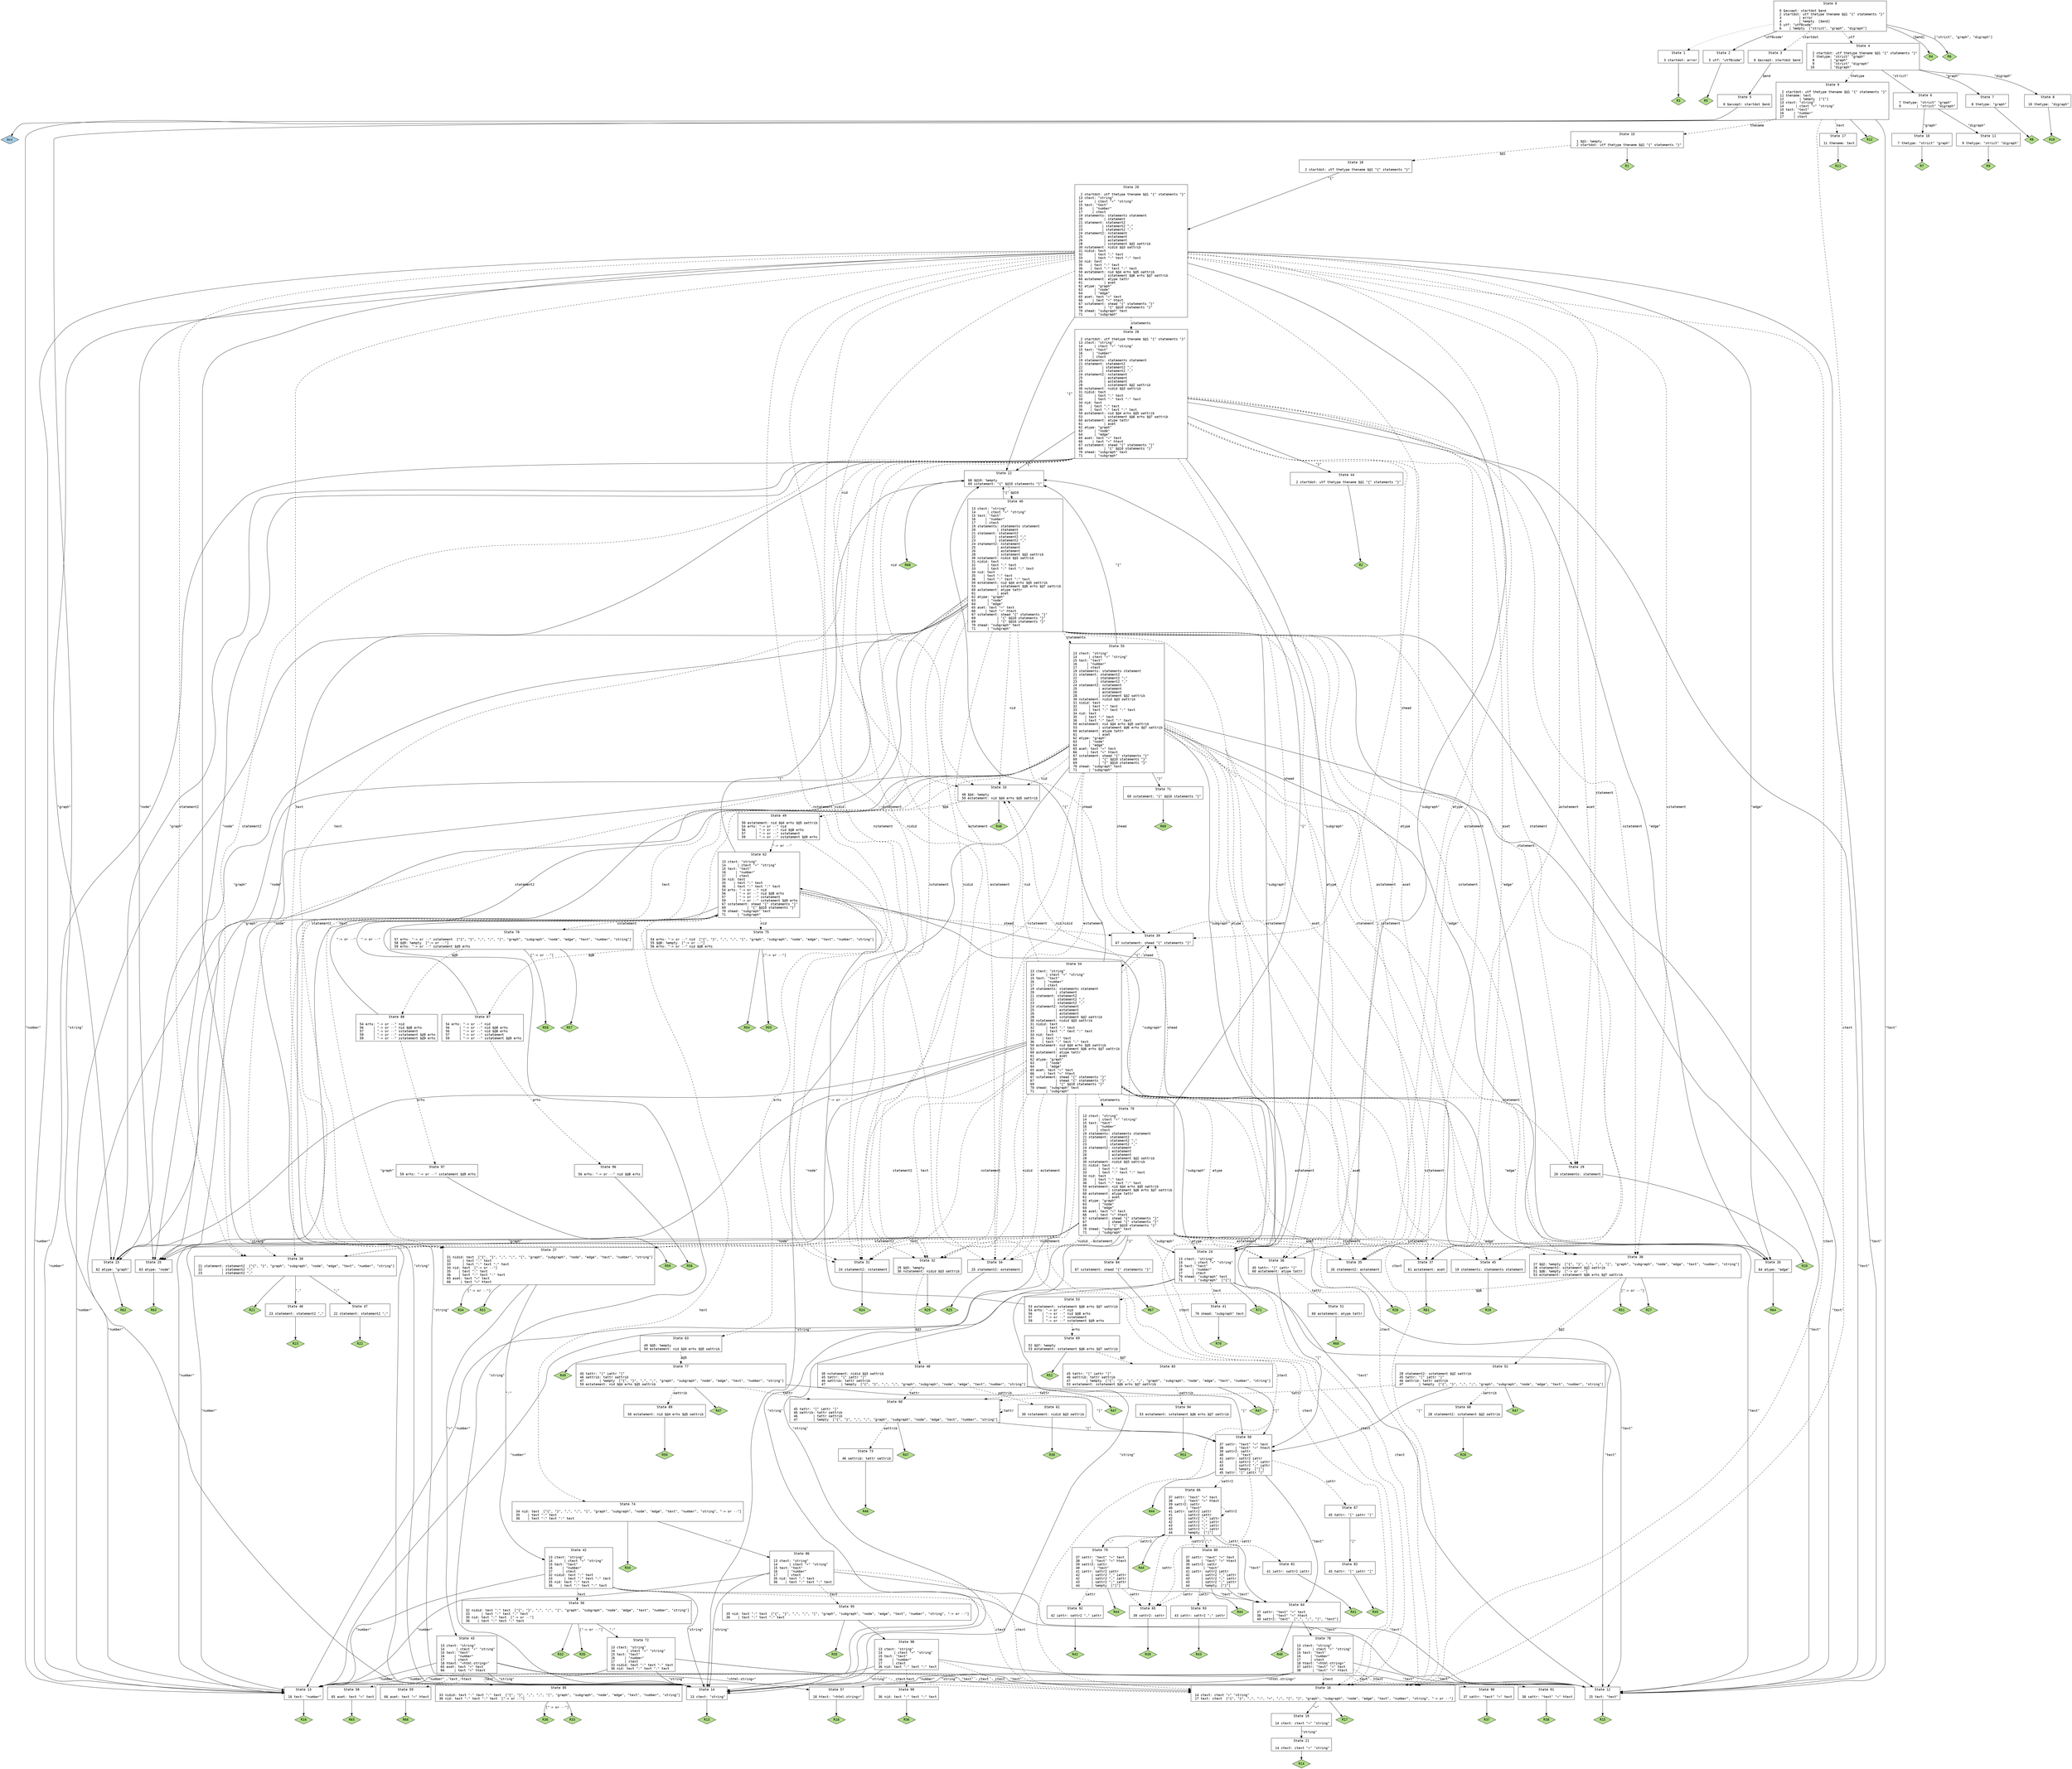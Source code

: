 // Generated by GNU Bison 3.7.4.
// Report bugs to <bug-bison@gnu.org>.
// Home page: <https://www.gnu.org/software/bison/>.

digraph "dot.y"
{
  node [fontname = courier, shape = box, colorscheme = paired6]
  edge [fontname = courier]

  0 [label="State 0\n\l  0 $accept: startdot $end\l  2 startdot: utf thetype thename $@1 \"{\" statements \"}\"\l  3         | error\l  4         | %empty  [$end]\l  5 utf: \"utf8code\"\l  6    | %empty  [\"strict\", \"graph\", \"digraph\"]\l"]
  0 -> 1 [style=dotted]
  0 -> 2 [style=solid label="\"utf8code\""]
  0 -> 3 [style=dashed label="startdot"]
  0 -> 4 [style=dashed label="utf"]
  0 -> "0R4" [label="[$end]", style=solid]
 "0R4" [label="R4", fillcolor=3, shape=diamond, style=filled]
  0 -> "0R6" [label="[\"strict\", \"graph\", \"digraph\"]", style=solid]
 "0R6" [label="R6", fillcolor=3, shape=diamond, style=filled]
  1 [label="State 1\n\l  3 startdot: error\l"]
  1 -> "1R3" [style=solid]
 "1R3" [label="R3", fillcolor=3, shape=diamond, style=filled]
  2 [label="State 2\n\l  5 utf: \"utf8code\"\l"]
  2 -> "2R5" [style=solid]
 "2R5" [label="R5", fillcolor=3, shape=diamond, style=filled]
  3 [label="State 3\n\l  0 $accept: startdot $end\l"]
  3 -> 5 [style=solid label="$end"]
  4 [label="State 4\n\l  2 startdot: utf thetype thename $@1 \"{\" statements \"}\"\l  7 thetype: \"strict\" \"graph\"\l  8        | \"graph\"\l  9        | \"strict\" \"digraph\"\l 10        | \"digraph\"\l"]
  4 -> 6 [style=solid label="\"strict\""]
  4 -> 7 [style=solid label="\"graph\""]
  4 -> 8 [style=solid label="\"digraph\""]
  4 -> 9 [style=dashed label="thetype"]
  5 [label="State 5\n\l  0 $accept: startdot $end\l"]
  5 -> "5R0" [style=solid]
 "5R0" [label="Acc", fillcolor=1, shape=diamond, style=filled]
  6 [label="State 6\n\l  7 thetype: \"strict\" \"graph\"\l  9        | \"strict\" \"digraph\"\l"]
  6 -> 10 [style=solid label="\"graph\""]
  6 -> 11 [style=solid label="\"digraph\""]
  7 [label="State 7\n\l  8 thetype: \"graph\"\l"]
  7 -> "7R8" [style=solid]
 "7R8" [label="R8", fillcolor=3, shape=diamond, style=filled]
  8 [label="State 8\n\l 10 thetype: \"digraph\"\l"]
  8 -> "8R10" [style=solid]
 "8R10" [label="R10", fillcolor=3, shape=diamond, style=filled]
  9 [label="State 9\n\l  2 startdot: utf thetype thename $@1 \"{\" statements \"}\"\l 11 thename: text\l 12        | %empty  [\"{\"]\l 13 ctext: \"string\"\l 14      | ctext \"+\" \"string\"\l 15 text: \"text\"\l 16     | \"number\"\l 17     | ctext\l"]
  9 -> 12 [style=solid label="\"text\""]
  9 -> 13 [style=solid label="\"number\""]
  9 -> 14 [style=solid label="\"string\""]
  9 -> 15 [style=dashed label="thename"]
  9 -> 16 [style=dashed label="ctext"]
  9 -> 17 [style=dashed label="text"]
  9 -> "9R12" [style=solid]
 "9R12" [label="R12", fillcolor=3, shape=diamond, style=filled]
  10 [label="State 10\n\l  7 thetype: \"strict\" \"graph\"\l"]
  10 -> "10R7" [style=solid]
 "10R7" [label="R7", fillcolor=3, shape=diamond, style=filled]
  11 [label="State 11\n\l  9 thetype: \"strict\" \"digraph\"\l"]
  11 -> "11R9" [style=solid]
 "11R9" [label="R9", fillcolor=3, shape=diamond, style=filled]
  12 [label="State 12\n\l 15 text: \"text\"\l"]
  12 -> "12R15" [style=solid]
 "12R15" [label="R15", fillcolor=3, shape=diamond, style=filled]
  13 [label="State 13\n\l 16 text: \"number\"\l"]
  13 -> "13R16" [style=solid]
 "13R16" [label="R16", fillcolor=3, shape=diamond, style=filled]
  14 [label="State 14\n\l 13 ctext: \"string\"\l"]
  14 -> "14R13" [style=solid]
 "14R13" [label="R13", fillcolor=3, shape=diamond, style=filled]
  15 [label="State 15\n\l  1 $@1: %empty\l  2 startdot: utf thetype thename $@1 \"{\" statements \"}\"\l"]
  15 -> 18 [style=dashed label="$@1"]
  15 -> "15R1" [style=solid]
 "15R1" [label="R1", fillcolor=3, shape=diamond, style=filled]
  16 [label="State 16\n\l 14 ctext: ctext \"+\" \"string\"\l 17 text: ctext  [\"{\", \"}\", \",\", \":\", \"=\", \";\", \"[\", \"]\", \"graph\", \"subgraph\", \"node\", \"edge\", \"text\", \"number\", \"string\", \"-> or --\"]\l"]
  16 -> 19 [style=solid label="\"+\""]
  16 -> "16R17" [style=solid]
 "16R17" [label="R17", fillcolor=3, shape=diamond, style=filled]
  17 [label="State 17\n\l 11 thename: text\l"]
  17 -> "17R11" [style=solid]
 "17R11" [label="R11", fillcolor=3, shape=diamond, style=filled]
  18 [label="State 18\n\l  2 startdot: utf thetype thename $@1 \"{\" statements \"}\"\l"]
  18 -> 20 [style=solid label="\"{\""]
  19 [label="State 19\n\l 14 ctext: ctext \"+\" \"string\"\l"]
  19 -> 21 [style=solid label="\"string\""]
  20 [label="State 20\n\l  2 startdot: utf thetype thename $@1 \"{\" statements \"}\"\l 13 ctext: \"string\"\l 14      | ctext \"+\" \"string\"\l 15 text: \"text\"\l 16     | \"number\"\l 17     | ctext\l 19 statements: statements statement\l 20           | statement\l 21 statement: statement2\l 22          | statement2 \";\"\l 23          | statement2 \",\"\l 24 statement2: nstatement\l 25           | estatement\l 26           | astatement\l 28           | sstatement $@2 oattrib\l 30 nstatement: nidid $@3 oattrib\l 31 nidid: text\l 32      | text \":\" text\l 33      | text \":\" text \":\" text\l 34 nid: text\l 35    | text \":\" text\l 36    | text \":\" text \":\" text\l 50 estatement: nid $@4 erhs $@5 oattrib\l 53           | sstatement $@6 erhs $@7 oattrib\l 60 astatement: atype tattr\l 61           | aset\l 62 atype: \"graph\"\l 63      | \"node\"\l 64      | \"edge\"\l 65 aset: text \"=\" text\l 66     | text \"=\" htext\l 67 sstatement: shead \"{\" statements \"}\"\l 69           | \"{\" $@10 statements \"}\"\l 70 shead: \"subgraph\" text\l 71      | \"subgraph\"\l"]
  20 -> 22 [style=solid label="\"{\""]
  20 -> 23 [style=solid label="\"graph\""]
  20 -> 24 [style=solid label="\"subgraph\""]
  20 -> 25 [style=solid label="\"node\""]
  20 -> 26 [style=solid label="\"edge\""]
  20 -> 12 [style=solid label="\"text\""]
  20 -> 13 [style=solid label="\"number\""]
  20 -> 14 [style=solid label="\"string\""]
  20 -> 16 [style=dashed label="ctext"]
  20 -> 27 [style=dashed label="text"]
  20 -> 28 [style=dashed label="statements"]
  20 -> 29 [style=dashed label="statement"]
  20 -> 30 [style=dashed label="statement2"]
  20 -> 31 [style=dashed label="nstatement"]
  20 -> 32 [style=dashed label="nidid"]
  20 -> 33 [style=dashed label="nid"]
  20 -> 34 [style=dashed label="estatement"]
  20 -> 35 [style=dashed label="astatement"]
  20 -> 36 [style=dashed label="atype"]
  20 -> 37 [style=dashed label="aset"]
  20 -> 38 [style=dashed label="sstatement"]
  20 -> 39 [style=dashed label="shead"]
  21 [label="State 21\n\l 14 ctext: ctext \"+\" \"string\"\l"]
  21 -> "21R14" [style=solid]
 "21R14" [label="R14", fillcolor=3, shape=diamond, style=filled]
  22 [label="State 22\n\l 68 $@10: %empty\l 69 sstatement: \"{\" $@10 statements \"}\"\l"]
  22 -> 40 [style=dashed label="$@10"]
  22 -> "22R68" [style=solid]
 "22R68" [label="R68", fillcolor=3, shape=diamond, style=filled]
  23 [label="State 23\n\l 62 atype: \"graph\"\l"]
  23 -> "23R62" [style=solid]
 "23R62" [label="R62", fillcolor=3, shape=diamond, style=filled]
  24 [label="State 24\n\l 13 ctext: \"string\"\l 14      | ctext \"+\" \"string\"\l 15 text: \"text\"\l 16     | \"number\"\l 17     | ctext\l 70 shead: \"subgraph\" text\l 71      | \"subgraph\"  [\"{\"]\l"]
  24 -> 12 [style=solid label="\"text\""]
  24 -> 13 [style=solid label="\"number\""]
  24 -> 14 [style=solid label="\"string\""]
  24 -> 16 [style=dashed label="ctext"]
  24 -> 41 [style=dashed label="text"]
  24 -> "24R71" [style=solid]
 "24R71" [label="R71", fillcolor=3, shape=diamond, style=filled]
  25 [label="State 25\n\l 63 atype: \"node\"\l"]
  25 -> "25R63" [style=solid]
 "25R63" [label="R63", fillcolor=3, shape=diamond, style=filled]
  26 [label="State 26\n\l 64 atype: \"edge\"\l"]
  26 -> "26R64" [style=solid]
 "26R64" [label="R64", fillcolor=3, shape=diamond, style=filled]
  27 [label="State 27\n\l 31 nidid: text  [\"{\", \"}\", \",\", \";\", \"[\", \"graph\", \"subgraph\", \"node\", \"edge\", \"text\", \"number\", \"string\"]\l 32      | text \":\" text\l 33      | text \":\" text \":\" text\l 34 nid: text  [\"-> or --\"]\l 35    | text \":\" text\l 36    | text \":\" text \":\" text\l 65 aset: text \"=\" text\l 66     | text \"=\" htext\l"]
  27 -> 42 [style=solid label="\":\""]
  27 -> 43 [style=solid label="\"=\""]
  27 -> "27R34" [label="[\"-> or --\"]", style=solid]
 "27R34" [label="R34", fillcolor=3, shape=diamond, style=filled]
  27 -> "27R31" [style=solid]
 "27R31" [label="R31", fillcolor=3, shape=diamond, style=filled]
  28 [label="State 28\n\l  2 startdot: utf thetype thename $@1 \"{\" statements \"}\"\l 13 ctext: \"string\"\l 14      | ctext \"+\" \"string\"\l 15 text: \"text\"\l 16     | \"number\"\l 17     | ctext\l 19 statements: statements statement\l 21 statement: statement2\l 22          | statement2 \";\"\l 23          | statement2 \",\"\l 24 statement2: nstatement\l 25           | estatement\l 26           | astatement\l 28           | sstatement $@2 oattrib\l 30 nstatement: nidid $@3 oattrib\l 31 nidid: text\l 32      | text \":\" text\l 33      | text \":\" text \":\" text\l 34 nid: text\l 35    | text \":\" text\l 36    | text \":\" text \":\" text\l 50 estatement: nid $@4 erhs $@5 oattrib\l 53           | sstatement $@6 erhs $@7 oattrib\l 60 astatement: atype tattr\l 61           | aset\l 62 atype: \"graph\"\l 63      | \"node\"\l 64      | \"edge\"\l 65 aset: text \"=\" text\l 66     | text \"=\" htext\l 67 sstatement: shead \"{\" statements \"}\"\l 69           | \"{\" $@10 statements \"}\"\l 70 shead: \"subgraph\" text\l 71      | \"subgraph\"\l"]
  28 -> 22 [style=solid label="\"{\""]
  28 -> 44 [style=solid label="\"}\""]
  28 -> 23 [style=solid label="\"graph\""]
  28 -> 24 [style=solid label="\"subgraph\""]
  28 -> 25 [style=solid label="\"node\""]
  28 -> 26 [style=solid label="\"edge\""]
  28 -> 12 [style=solid label="\"text\""]
  28 -> 13 [style=solid label="\"number\""]
  28 -> 14 [style=solid label="\"string\""]
  28 -> 16 [style=dashed label="ctext"]
  28 -> 27 [style=dashed label="text"]
  28 -> 45 [style=dashed label="statement"]
  28 -> 30 [style=dashed label="statement2"]
  28 -> 31 [style=dashed label="nstatement"]
  28 -> 32 [style=dashed label="nidid"]
  28 -> 33 [style=dashed label="nid"]
  28 -> 34 [style=dashed label="estatement"]
  28 -> 35 [style=dashed label="astatement"]
  28 -> 36 [style=dashed label="atype"]
  28 -> 37 [style=dashed label="aset"]
  28 -> 38 [style=dashed label="sstatement"]
  28 -> 39 [style=dashed label="shead"]
  29 [label="State 29\n\l 20 statements: statement\l"]
  29 -> "29R20" [style=solid]
 "29R20" [label="R20", fillcolor=3, shape=diamond, style=filled]
  30 [label="State 30\n\l 21 statement: statement2  [\"{\", \"}\", \"graph\", \"subgraph\", \"node\", \"edge\", \"text\", \"number\", \"string\"]\l 22          | statement2 \";\"\l 23          | statement2 \",\"\l"]
  30 -> 46 [style=solid label="\",\""]
  30 -> 47 [style=solid label="\";\""]
  30 -> "30R21" [style=solid]
 "30R21" [label="R21", fillcolor=3, shape=diamond, style=filled]
  31 [label="State 31\n\l 24 statement2: nstatement\l"]
  31 -> "31R24" [style=solid]
 "31R24" [label="R24", fillcolor=3, shape=diamond, style=filled]
  32 [label="State 32\n\l 29 $@3: %empty\l 30 nstatement: nidid $@3 oattrib\l"]
  32 -> 48 [style=dashed label="$@3"]
  32 -> "32R29" [style=solid]
 "32R29" [label="R29", fillcolor=3, shape=diamond, style=filled]
  33 [label="State 33\n\l 48 $@4: %empty\l 50 estatement: nid $@4 erhs $@5 oattrib\l"]
  33 -> 49 [style=dashed label="$@4"]
  33 -> "33R48" [style=solid]
 "33R48" [label="R48", fillcolor=3, shape=diamond, style=filled]
  34 [label="State 34\n\l 25 statement2: estatement\l"]
  34 -> "34R25" [style=solid]
 "34R25" [label="R25", fillcolor=3, shape=diamond, style=filled]
  35 [label="State 35\n\l 26 statement2: astatement\l"]
  35 -> "35R26" [style=solid]
 "35R26" [label="R26", fillcolor=3, shape=diamond, style=filled]
  36 [label="State 36\n\l 45 tattr: \"[\" iattr \"]\"\l 60 astatement: atype tattr\l"]
  36 -> 50 [style=solid label="\"[\""]
  36 -> 51 [style=dashed label="tattr"]
  37 [label="State 37\n\l 61 astatement: aset\l"]
  37 -> "37R61" [style=solid]
 "37R61" [label="R61", fillcolor=3, shape=diamond, style=filled]
  38 [label="State 38\n\l 27 $@2: %empty  [\"{\", \"}\", \",\", \";\", \"[\", \"graph\", \"subgraph\", \"node\", \"edge\", \"text\", \"number\", \"string\"]\l 28 statement2: sstatement $@2 oattrib\l 51 $@6: %empty  [\"-> or --\"]\l 53 estatement: sstatement $@6 erhs $@7 oattrib\l"]
  38 -> 52 [style=dashed label="$@2"]
  38 -> 53 [style=dashed label="$@6"]
  38 -> "38R51" [label="[\"-> or --\"]", style=solid]
 "38R51" [label="R51", fillcolor=3, shape=diamond, style=filled]
  38 -> "38R27" [style=solid]
 "38R27" [label="R27", fillcolor=3, shape=diamond, style=filled]
  39 [label="State 39\n\l 67 sstatement: shead \"{\" statements \"}\"\l"]
  39 -> 54 [style=solid label="\"{\""]
  40 [label="State 40\n\l 13 ctext: \"string\"\l 14      | ctext \"+\" \"string\"\l 15 text: \"text\"\l 16     | \"number\"\l 17     | ctext\l 19 statements: statements statement\l 20           | statement\l 21 statement: statement2\l 22          | statement2 \";\"\l 23          | statement2 \",\"\l 24 statement2: nstatement\l 25           | estatement\l 26           | astatement\l 28           | sstatement $@2 oattrib\l 30 nstatement: nidid $@3 oattrib\l 31 nidid: text\l 32      | text \":\" text\l 33      | text \":\" text \":\" text\l 34 nid: text\l 35    | text \":\" text\l 36    | text \":\" text \":\" text\l 50 estatement: nid $@4 erhs $@5 oattrib\l 53           | sstatement $@6 erhs $@7 oattrib\l 60 astatement: atype tattr\l 61           | aset\l 62 atype: \"graph\"\l 63      | \"node\"\l 64      | \"edge\"\l 65 aset: text \"=\" text\l 66     | text \"=\" htext\l 67 sstatement: shead \"{\" statements \"}\"\l 69           | \"{\" $@10 statements \"}\"\l 69           | \"{\" $@10 statements \"}\"\l 70 shead: \"subgraph\" text\l 71      | \"subgraph\"\l"]
  40 -> 22 [style=solid label="\"{\""]
  40 -> 23 [style=solid label="\"graph\""]
  40 -> 24 [style=solid label="\"subgraph\""]
  40 -> 25 [style=solid label="\"node\""]
  40 -> 26 [style=solid label="\"edge\""]
  40 -> 12 [style=solid label="\"text\""]
  40 -> 13 [style=solid label="\"number\""]
  40 -> 14 [style=solid label="\"string\""]
  40 -> 16 [style=dashed label="ctext"]
  40 -> 27 [style=dashed label="text"]
  40 -> 55 [style=dashed label="statements"]
  40 -> 29 [style=dashed label="statement"]
  40 -> 30 [style=dashed label="statement2"]
  40 -> 31 [style=dashed label="nstatement"]
  40 -> 32 [style=dashed label="nidid"]
  40 -> 33 [style=dashed label="nid"]
  40 -> 34 [style=dashed label="estatement"]
  40 -> 35 [style=dashed label="astatement"]
  40 -> 36 [style=dashed label="atype"]
  40 -> 37 [style=dashed label="aset"]
  40 -> 38 [style=dashed label="sstatement"]
  40 -> 39 [style=dashed label="shead"]
  41 [label="State 41\n\l 70 shead: \"subgraph\" text\l"]
  41 -> "41R70" [style=solid]
 "41R70" [label="R70", fillcolor=3, shape=diamond, style=filled]
  42 [label="State 42\n\l 13 ctext: \"string\"\l 14      | ctext \"+\" \"string\"\l 15 text: \"text\"\l 16     | \"number\"\l 17     | ctext\l 32 nidid: text \":\" text\l 33      | text \":\" text \":\" text\l 35 nid: text \":\" text\l 36    | text \":\" text \":\" text\l"]
  42 -> 12 [style=solid label="\"text\""]
  42 -> 13 [style=solid label="\"number\""]
  42 -> 14 [style=solid label="\"string\""]
  42 -> 16 [style=dashed label="ctext"]
  42 -> 56 [style=dashed label="text"]
  43 [label="State 43\n\l 13 ctext: \"string\"\l 14      | ctext \"+\" \"string\"\l 15 text: \"text\"\l 16     | \"number\"\l 17     | ctext\l 18 htext: \"<html-string>\"\l 65 aset: text \"=\" text\l 66     | text \"=\" htext\l"]
  43 -> 12 [style=solid label="\"text\""]
  43 -> 13 [style=solid label="\"number\""]
  43 -> 14 [style=solid label="\"string\""]
  43 -> 57 [style=solid label="\"<html-string>\""]
  43 -> 16 [style=dashed label="ctext"]
  43 -> 58 [style=dashed label="text"]
  43 -> 59 [style=dashed label="htext"]
  44 [label="State 44\n\l  2 startdot: utf thetype thename $@1 \"{\" statements \"}\"\l"]
  44 -> "44R2" [style=solid]
 "44R2" [label="R2", fillcolor=3, shape=diamond, style=filled]
  45 [label="State 45\n\l 19 statements: statements statement\l"]
  45 -> "45R19" [style=solid]
 "45R19" [label="R19", fillcolor=3, shape=diamond, style=filled]
  46 [label="State 46\n\l 23 statement: statement2 \",\"\l"]
  46 -> "46R23" [style=solid]
 "46R23" [label="R23", fillcolor=3, shape=diamond, style=filled]
  47 [label="State 47\n\l 22 statement: statement2 \";\"\l"]
  47 -> "47R22" [style=solid]
 "47R22" [label="R22", fillcolor=3, shape=diamond, style=filled]
  48 [label="State 48\n\l 30 nstatement: nidid $@3 oattrib\l 45 tattr: \"[\" iattr \"]\"\l 46 oattrib: tattr oattrib\l 47        | %empty  [\"{\", \"}\", \",\", \";\", \"graph\", \"subgraph\", \"node\", \"edge\", \"text\", \"number\", \"string\"]\l"]
  48 -> 50 [style=solid label="\"[\""]
  48 -> 60 [style=dashed label="tattr"]
  48 -> 61 [style=dashed label="oattrib"]
  48 -> "48R47" [style=solid]
 "48R47" [label="R47", fillcolor=3, shape=diamond, style=filled]
  49 [label="State 49\n\l 50 estatement: nid $@4 erhs $@5 oattrib\l 54 erhs: \"-> or --\" nid\l 56     | \"-> or --\" nid $@8 erhs\l 57     | \"-> or --\" sstatement\l 59     | \"-> or --\" sstatement $@9 erhs\l"]
  49 -> 62 [style=solid label="\"-> or --\""]
  49 -> 63 [style=dashed label="erhs"]
  50 [label="State 50\n\l 37 sattr: \"text\" \"=\" text\l 38      | \"text\" \"=\" htext\l 39 sattr2: sattr\l 40       | \"text\"\l 41 iattr: sattr2 iattr\l 42      | sattr2 \",\" iattr\l 43      | sattr2 \";\" iattr\l 44      | %empty  [\"]\"]\l 45 tattr: \"[\" iattr \"]\"\l"]
  50 -> 64 [style=solid label="\"text\""]
  50 -> 65 [style=dashed label="sattr"]
  50 -> 66 [style=dashed label="sattr2"]
  50 -> 67 [style=dashed label="iattr"]
  50 -> "50R44" [style=solid]
 "50R44" [label="R44", fillcolor=3, shape=diamond, style=filled]
  51 [label="State 51\n\l 60 astatement: atype tattr\l"]
  51 -> "51R60" [style=solid]
 "51R60" [label="R60", fillcolor=3, shape=diamond, style=filled]
  52 [label="State 52\n\l 28 statement2: sstatement $@2 oattrib\l 45 tattr: \"[\" iattr \"]\"\l 46 oattrib: tattr oattrib\l 47        | %empty  [\"{\", \"}\", \",\", \";\", \"graph\", \"subgraph\", \"node\", \"edge\", \"text\", \"number\", \"string\"]\l"]
  52 -> 50 [style=solid label="\"[\""]
  52 -> 60 [style=dashed label="tattr"]
  52 -> 68 [style=dashed label="oattrib"]
  52 -> "52R47" [style=solid]
 "52R47" [label="R47", fillcolor=3, shape=diamond, style=filled]
  53 [label="State 53\n\l 53 estatement: sstatement $@6 erhs $@7 oattrib\l 54 erhs: \"-> or --\" nid\l 56     | \"-> or --\" nid $@8 erhs\l 57     | \"-> or --\" sstatement\l 59     | \"-> or --\" sstatement $@9 erhs\l"]
  53 -> 62 [style=solid label="\"-> or --\""]
  53 -> 69 [style=dashed label="erhs"]
  54 [label="State 54\n\l 13 ctext: \"string\"\l 14      | ctext \"+\" \"string\"\l 15 text: \"text\"\l 16     | \"number\"\l 17     | ctext\l 19 statements: statements statement\l 20           | statement\l 21 statement: statement2\l 22          | statement2 \";\"\l 23          | statement2 \",\"\l 24 statement2: nstatement\l 25           | estatement\l 26           | astatement\l 28           | sstatement $@2 oattrib\l 30 nstatement: nidid $@3 oattrib\l 31 nidid: text\l 32      | text \":\" text\l 33      | text \":\" text \":\" text\l 34 nid: text\l 35    | text \":\" text\l 36    | text \":\" text \":\" text\l 50 estatement: nid $@4 erhs $@5 oattrib\l 53           | sstatement $@6 erhs $@7 oattrib\l 60 astatement: atype tattr\l 61           | aset\l 62 atype: \"graph\"\l 63      | \"node\"\l 64      | \"edge\"\l 65 aset: text \"=\" text\l 66     | text \"=\" htext\l 67 sstatement: shead \"{\" statements \"}\"\l 67           | shead \"{\" statements \"}\"\l 69           | \"{\" $@10 statements \"}\"\l 70 shead: \"subgraph\" text\l 71      | \"subgraph\"\l"]
  54 -> 22 [style=solid label="\"{\""]
  54 -> 23 [style=solid label="\"graph\""]
  54 -> 24 [style=solid label="\"subgraph\""]
  54 -> 25 [style=solid label="\"node\""]
  54 -> 26 [style=solid label="\"edge\""]
  54 -> 12 [style=solid label="\"text\""]
  54 -> 13 [style=solid label="\"number\""]
  54 -> 14 [style=solid label="\"string\""]
  54 -> 16 [style=dashed label="ctext"]
  54 -> 27 [style=dashed label="text"]
  54 -> 70 [style=dashed label="statements"]
  54 -> 29 [style=dashed label="statement"]
  54 -> 30 [style=dashed label="statement2"]
  54 -> 31 [style=dashed label="nstatement"]
  54 -> 32 [style=dashed label="nidid"]
  54 -> 33 [style=dashed label="nid"]
  54 -> 34 [style=dashed label="estatement"]
  54 -> 35 [style=dashed label="astatement"]
  54 -> 36 [style=dashed label="atype"]
  54 -> 37 [style=dashed label="aset"]
  54 -> 38 [style=dashed label="sstatement"]
  54 -> 39 [style=dashed label="shead"]
  55 [label="State 55\n\l 13 ctext: \"string\"\l 14      | ctext \"+\" \"string\"\l 15 text: \"text\"\l 16     | \"number\"\l 17     | ctext\l 19 statements: statements statement\l 21 statement: statement2\l 22          | statement2 \";\"\l 23          | statement2 \",\"\l 24 statement2: nstatement\l 25           | estatement\l 26           | astatement\l 28           | sstatement $@2 oattrib\l 30 nstatement: nidid $@3 oattrib\l 31 nidid: text\l 32      | text \":\" text\l 33      | text \":\" text \":\" text\l 34 nid: text\l 35    | text \":\" text\l 36    | text \":\" text \":\" text\l 50 estatement: nid $@4 erhs $@5 oattrib\l 53           | sstatement $@6 erhs $@7 oattrib\l 60 astatement: atype tattr\l 61           | aset\l 62 atype: \"graph\"\l 63      | \"node\"\l 64      | \"edge\"\l 65 aset: text \"=\" text\l 66     | text \"=\" htext\l 67 sstatement: shead \"{\" statements \"}\"\l 69           | \"{\" $@10 statements \"}\"\l 69           | \"{\" $@10 statements \"}\"\l 70 shead: \"subgraph\" text\l 71      | \"subgraph\"\l"]
  55 -> 22 [style=solid label="\"{\""]
  55 -> 71 [style=solid label="\"}\""]
  55 -> 23 [style=solid label="\"graph\""]
  55 -> 24 [style=solid label="\"subgraph\""]
  55 -> 25 [style=solid label="\"node\""]
  55 -> 26 [style=solid label="\"edge\""]
  55 -> 12 [style=solid label="\"text\""]
  55 -> 13 [style=solid label="\"number\""]
  55 -> 14 [style=solid label="\"string\""]
  55 -> 16 [style=dashed label="ctext"]
  55 -> 27 [style=dashed label="text"]
  55 -> 45 [style=dashed label="statement"]
  55 -> 30 [style=dashed label="statement2"]
  55 -> 31 [style=dashed label="nstatement"]
  55 -> 32 [style=dashed label="nidid"]
  55 -> 33 [style=dashed label="nid"]
  55 -> 34 [style=dashed label="estatement"]
  55 -> 35 [style=dashed label="astatement"]
  55 -> 36 [style=dashed label="atype"]
  55 -> 37 [style=dashed label="aset"]
  55 -> 38 [style=dashed label="sstatement"]
  55 -> 39 [style=dashed label="shead"]
  56 [label="State 56\n\l 32 nidid: text \":\" text  [\"{\", \"}\", \",\", \";\", \"[\", \"graph\", \"subgraph\", \"node\", \"edge\", \"text\", \"number\", \"string\"]\l 33      | text \":\" text \":\" text\l 35 nid: text \":\" text  [\"-> or --\"]\l 36    | text \":\" text \":\" text\l"]
  56 -> 72 [style=solid label="\":\""]
  56 -> "56R35" [label="[\"-> or --\"]", style=solid]
 "56R35" [label="R35", fillcolor=3, shape=diamond, style=filled]
  56 -> "56R32" [style=solid]
 "56R32" [label="R32", fillcolor=3, shape=diamond, style=filled]
  57 [label="State 57\n\l 18 htext: \"<html-string>\"\l"]
  57 -> "57R18" [style=solid]
 "57R18" [label="R18", fillcolor=3, shape=diamond, style=filled]
  58 [label="State 58\n\l 65 aset: text \"=\" text\l"]
  58 -> "58R65" [style=solid]
 "58R65" [label="R65", fillcolor=3, shape=diamond, style=filled]
  59 [label="State 59\n\l 66 aset: text \"=\" htext\l"]
  59 -> "59R66" [style=solid]
 "59R66" [label="R66", fillcolor=3, shape=diamond, style=filled]
  60 [label="State 60\n\l 45 tattr: \"[\" iattr \"]\"\l 46 oattrib: tattr oattrib\l 46        | tattr oattrib\l 47        | %empty  [\"{\", \"}\", \",\", \";\", \"graph\", \"subgraph\", \"node\", \"edge\", \"text\", \"number\", \"string\"]\l"]
  60 -> 50 [style=solid label="\"[\""]
  60 -> 60 [style=dashed label="tattr"]
  60 -> 73 [style=dashed label="oattrib"]
  60 -> "60R47" [style=solid]
 "60R47" [label="R47", fillcolor=3, shape=diamond, style=filled]
  61 [label="State 61\n\l 30 nstatement: nidid $@3 oattrib\l"]
  61 -> "61R30" [style=solid]
 "61R30" [label="R30", fillcolor=3, shape=diamond, style=filled]
  62 [label="State 62\n\l 13 ctext: \"string\"\l 14      | ctext \"+\" \"string\"\l 15 text: \"text\"\l 16     | \"number\"\l 17     | ctext\l 34 nid: text\l 35    | text \":\" text\l 36    | text \":\" text \":\" text\l 54 erhs: \"-> or --\" nid\l 56     | \"-> or --\" nid $@8 erhs\l 57     | \"-> or --\" sstatement\l 59     | \"-> or --\" sstatement $@9 erhs\l 67 sstatement: shead \"{\" statements \"}\"\l 69           | \"{\" $@10 statements \"}\"\l 70 shead: \"subgraph\" text\l 71      | \"subgraph\"\l"]
  62 -> 22 [style=solid label="\"{\""]
  62 -> 24 [style=solid label="\"subgraph\""]
  62 -> 12 [style=solid label="\"text\""]
  62 -> 13 [style=solid label="\"number\""]
  62 -> 14 [style=solid label="\"string\""]
  62 -> 16 [style=dashed label="ctext"]
  62 -> 74 [style=dashed label="text"]
  62 -> 75 [style=dashed label="nid"]
  62 -> 76 [style=dashed label="sstatement"]
  62 -> 39 [style=dashed label="shead"]
  63 [label="State 63\n\l 49 $@5: %empty\l 50 estatement: nid $@4 erhs $@5 oattrib\l"]
  63 -> 77 [style=dashed label="$@5"]
  63 -> "63R49" [style=solid]
 "63R49" [label="R49", fillcolor=3, shape=diamond, style=filled]
  64 [label="State 64\n\l 37 sattr: \"text\" \"=\" text\l 38      | \"text\" \"=\" htext\l 40 sattr2: \"text\"  [\",\", \";\", \"]\", \"text\"]\l"]
  64 -> 78 [style=solid label="\"=\""]
  64 -> "64R40" [style=solid]
 "64R40" [label="R40", fillcolor=3, shape=diamond, style=filled]
  65 [label="State 65\n\l 39 sattr2: sattr\l"]
  65 -> "65R39" [style=solid]
 "65R39" [label="R39", fillcolor=3, shape=diamond, style=filled]
  66 [label="State 66\n\l 37 sattr: \"text\" \"=\" text\l 38      | \"text\" \"=\" htext\l 39 sattr2: sattr\l 40       | \"text\"\l 41 iattr: sattr2 iattr\l 41      | sattr2 iattr\l 42      | sattr2 \",\" iattr\l 42      | sattr2 \",\" iattr\l 43      | sattr2 \";\" iattr\l 43      | sattr2 \";\" iattr\l 44      | %empty  [\"]\"]\l"]
  66 -> 79 [style=solid label="\",\""]
  66 -> 80 [style=solid label="\";\""]
  66 -> 64 [style=solid label="\"text\""]
  66 -> 65 [style=dashed label="sattr"]
  66 -> 66 [style=dashed label="sattr2"]
  66 -> 81 [style=dashed label="iattr"]
  66 -> "66R44" [style=solid]
 "66R44" [label="R44", fillcolor=3, shape=diamond, style=filled]
  67 [label="State 67\n\l 45 tattr: \"[\" iattr \"]\"\l"]
  67 -> 82 [style=solid label="\"]\""]
  68 [label="State 68\n\l 28 statement2: sstatement $@2 oattrib\l"]
  68 -> "68R28" [style=solid]
 "68R28" [label="R28", fillcolor=3, shape=diamond, style=filled]
  69 [label="State 69\n\l 52 $@7: %empty\l 53 estatement: sstatement $@6 erhs $@7 oattrib\l"]
  69 -> 83 [style=dashed label="$@7"]
  69 -> "69R52" [style=solid]
 "69R52" [label="R52", fillcolor=3, shape=diamond, style=filled]
  70 [label="State 70\n\l 13 ctext: \"string\"\l 14      | ctext \"+\" \"string\"\l 15 text: \"text\"\l 16     | \"number\"\l 17     | ctext\l 19 statements: statements statement\l 21 statement: statement2\l 22          | statement2 \";\"\l 23          | statement2 \",\"\l 24 statement2: nstatement\l 25           | estatement\l 26           | astatement\l 28           | sstatement $@2 oattrib\l 30 nstatement: nidid $@3 oattrib\l 31 nidid: text\l 32      | text \":\" text\l 33      | text \":\" text \":\" text\l 34 nid: text\l 35    | text \":\" text\l 36    | text \":\" text \":\" text\l 50 estatement: nid $@4 erhs $@5 oattrib\l 53           | sstatement $@6 erhs $@7 oattrib\l 60 astatement: atype tattr\l 61           | aset\l 62 atype: \"graph\"\l 63      | \"node\"\l 64      | \"edge\"\l 65 aset: text \"=\" text\l 66     | text \"=\" htext\l 67 sstatement: shead \"{\" statements \"}\"\l 67           | shead \"{\" statements \"}\"\l 69           | \"{\" $@10 statements \"}\"\l 70 shead: \"subgraph\" text\l 71      | \"subgraph\"\l"]
  70 -> 22 [style=solid label="\"{\""]
  70 -> 84 [style=solid label="\"}\""]
  70 -> 23 [style=solid label="\"graph\""]
  70 -> 24 [style=solid label="\"subgraph\""]
  70 -> 25 [style=solid label="\"node\""]
  70 -> 26 [style=solid label="\"edge\""]
  70 -> 12 [style=solid label="\"text\""]
  70 -> 13 [style=solid label="\"number\""]
  70 -> 14 [style=solid label="\"string\""]
  70 -> 16 [style=dashed label="ctext"]
  70 -> 27 [style=dashed label="text"]
  70 -> 45 [style=dashed label="statement"]
  70 -> 30 [style=dashed label="statement2"]
  70 -> 31 [style=dashed label="nstatement"]
  70 -> 32 [style=dashed label="nidid"]
  70 -> 33 [style=dashed label="nid"]
  70 -> 34 [style=dashed label="estatement"]
  70 -> 35 [style=dashed label="astatement"]
  70 -> 36 [style=dashed label="atype"]
  70 -> 37 [style=dashed label="aset"]
  70 -> 38 [style=dashed label="sstatement"]
  70 -> 39 [style=dashed label="shead"]
  71 [label="State 71\n\l 69 sstatement: \"{\" $@10 statements \"}\"\l"]
  71 -> "71R69" [style=solid]
 "71R69" [label="R69", fillcolor=3, shape=diamond, style=filled]
  72 [label="State 72\n\l 13 ctext: \"string\"\l 14      | ctext \"+\" \"string\"\l 15 text: \"text\"\l 16     | \"number\"\l 17     | ctext\l 33 nidid: text \":\" text \":\" text\l 36 nid: text \":\" text \":\" text\l"]
  72 -> 12 [style=solid label="\"text\""]
  72 -> 13 [style=solid label="\"number\""]
  72 -> 14 [style=solid label="\"string\""]
  72 -> 16 [style=dashed label="ctext"]
  72 -> 85 [style=dashed label="text"]
  73 [label="State 73\n\l 46 oattrib: tattr oattrib\l"]
  73 -> "73R46" [style=solid]
 "73R46" [label="R46", fillcolor=3, shape=diamond, style=filled]
  74 [label="State 74\n\l 34 nid: text  [\"{\", \"}\", \",\", \";\", \"[\", \"graph\", \"subgraph\", \"node\", \"edge\", \"text\", \"number\", \"string\", \"-> or --\"]\l 35    | text \":\" text\l 36    | text \":\" text \":\" text\l"]
  74 -> 86 [style=solid label="\":\""]
  74 -> "74R34" [style=solid]
 "74R34" [label="R34", fillcolor=3, shape=diamond, style=filled]
  75 [label="State 75\n\l 54 erhs: \"-> or --\" nid  [\"{\", \"}\", \",\", \";\", \"[\", \"graph\", \"subgraph\", \"node\", \"edge\", \"text\", \"number\", \"string\"]\l 55 $@8: %empty  [\"-> or --\"]\l 56 erhs: \"-> or --\" nid $@8 erhs\l"]
  75 -> 87 [style=dashed label="$@8"]
  75 -> "75R55" [label="[\"-> or --\"]", style=solid]
 "75R55" [label="R55", fillcolor=3, shape=diamond, style=filled]
  75 -> "75R54" [style=solid]
 "75R54" [label="R54", fillcolor=3, shape=diamond, style=filled]
  76 [label="State 76\n\l 57 erhs: \"-> or --\" sstatement  [\"{\", \"}\", \",\", \";\", \"[\", \"graph\", \"subgraph\", \"node\", \"edge\", \"text\", \"number\", \"string\"]\l 58 $@9: %empty  [\"-> or --\"]\l 59 erhs: \"-> or --\" sstatement $@9 erhs\l"]
  76 -> 88 [style=dashed label="$@9"]
  76 -> "76R58" [label="[\"-> or --\"]", style=solid]
 "76R58" [label="R58", fillcolor=3, shape=diamond, style=filled]
  76 -> "76R57" [style=solid]
 "76R57" [label="R57", fillcolor=3, shape=diamond, style=filled]
  77 [label="State 77\n\l 45 tattr: \"[\" iattr \"]\"\l 46 oattrib: tattr oattrib\l 47        | %empty  [\"{\", \"}\", \",\", \";\", \"graph\", \"subgraph\", \"node\", \"edge\", \"text\", \"number\", \"string\"]\l 50 estatement: nid $@4 erhs $@5 oattrib\l"]
  77 -> 50 [style=solid label="\"[\""]
  77 -> 60 [style=dashed label="tattr"]
  77 -> 89 [style=dashed label="oattrib"]
  77 -> "77R47" [style=solid]
 "77R47" [label="R47", fillcolor=3, shape=diamond, style=filled]
  78 [label="State 78\n\l 13 ctext: \"string\"\l 14      | ctext \"+\" \"string\"\l 15 text: \"text\"\l 16     | \"number\"\l 17     | ctext\l 18 htext: \"<html-string>\"\l 37 sattr: \"text\" \"=\" text\l 38      | \"text\" \"=\" htext\l"]
  78 -> 12 [style=solid label="\"text\""]
  78 -> 13 [style=solid label="\"number\""]
  78 -> 14 [style=solid label="\"string\""]
  78 -> 57 [style=solid label="\"<html-string>\""]
  78 -> 16 [style=dashed label="ctext"]
  78 -> 90 [style=dashed label="text"]
  78 -> 91 [style=dashed label="htext"]
  79 [label="State 79\n\l 37 sattr: \"text\" \"=\" text\l 38      | \"text\" \"=\" htext\l 39 sattr2: sattr\l 40       | \"text\"\l 41 iattr: sattr2 iattr\l 42      | sattr2 \",\" iattr\l 42      | sattr2 \",\" iattr\l 43      | sattr2 \";\" iattr\l 44      | %empty  [\"]\"]\l"]
  79 -> 64 [style=solid label="\"text\""]
  79 -> 65 [style=dashed label="sattr"]
  79 -> 66 [style=dashed label="sattr2"]
  79 -> 92 [style=dashed label="iattr"]
  79 -> "79R44" [style=solid]
 "79R44" [label="R44", fillcolor=3, shape=diamond, style=filled]
  80 [label="State 80\n\l 37 sattr: \"text\" \"=\" text\l 38      | \"text\" \"=\" htext\l 39 sattr2: sattr\l 40       | \"text\"\l 41 iattr: sattr2 iattr\l 42      | sattr2 \",\" iattr\l 43      | sattr2 \";\" iattr\l 43      | sattr2 \";\" iattr\l 44      | %empty  [\"]\"]\l"]
  80 -> 64 [style=solid label="\"text\""]
  80 -> 65 [style=dashed label="sattr"]
  80 -> 66 [style=dashed label="sattr2"]
  80 -> 93 [style=dashed label="iattr"]
  80 -> "80R44" [style=solid]
 "80R44" [label="R44", fillcolor=3, shape=diamond, style=filled]
  81 [label="State 81\n\l 41 iattr: sattr2 iattr\l"]
  81 -> "81R41" [style=solid]
 "81R41" [label="R41", fillcolor=3, shape=diamond, style=filled]
  82 [label="State 82\n\l 45 tattr: \"[\" iattr \"]\"\l"]
  82 -> "82R45" [style=solid]
 "82R45" [label="R45", fillcolor=3, shape=diamond, style=filled]
  83 [label="State 83\n\l 45 tattr: \"[\" iattr \"]\"\l 46 oattrib: tattr oattrib\l 47        | %empty  [\"{\", \"}\", \",\", \";\", \"graph\", \"subgraph\", \"node\", \"edge\", \"text\", \"number\", \"string\"]\l 53 estatement: sstatement $@6 erhs $@7 oattrib\l"]
  83 -> 50 [style=solid label="\"[\""]
  83 -> 60 [style=dashed label="tattr"]
  83 -> 94 [style=dashed label="oattrib"]
  83 -> "83R47" [style=solid]
 "83R47" [label="R47", fillcolor=3, shape=diamond, style=filled]
  84 [label="State 84\n\l 67 sstatement: shead \"{\" statements \"}\"\l"]
  84 -> "84R67" [style=solid]
 "84R67" [label="R67", fillcolor=3, shape=diamond, style=filled]
  85 [label="State 85\n\l 33 nidid: text \":\" text \":\" text  [\"{\", \"}\", \",\", \";\", \"[\", \"graph\", \"subgraph\", \"node\", \"edge\", \"text\", \"number\", \"string\"]\l 36 nid: text \":\" text \":\" text  [\"-> or --\"]\l"]
  85 -> "85R36" [label="[\"-> or --\"]", style=solid]
 "85R36" [label="R36", fillcolor=3, shape=diamond, style=filled]
  85 -> "85R33" [style=solid]
 "85R33" [label="R33", fillcolor=3, shape=diamond, style=filled]
  86 [label="State 86\n\l 13 ctext: \"string\"\l 14      | ctext \"+\" \"string\"\l 15 text: \"text\"\l 16     | \"number\"\l 17     | ctext\l 35 nid: text \":\" text\l 36    | text \":\" text \":\" text\l"]
  86 -> 12 [style=solid label="\"text\""]
  86 -> 13 [style=solid label="\"number\""]
  86 -> 14 [style=solid label="\"string\""]
  86 -> 16 [style=dashed label="ctext"]
  86 -> 95 [style=dashed label="text"]
  87 [label="State 87\n\l 54 erhs: \"-> or --\" nid\l 56     | \"-> or --\" nid $@8 erhs\l 56     | \"-> or --\" nid $@8 erhs\l 57     | \"-> or --\" sstatement\l 59     | \"-> or --\" sstatement $@9 erhs\l"]
  87 -> 62 [style=solid label="\"-> or --\""]
  87 -> 96 [style=dashed label="erhs"]
  88 [label="State 88\n\l 54 erhs: \"-> or --\" nid\l 56     | \"-> or --\" nid $@8 erhs\l 57     | \"-> or --\" sstatement\l 59     | \"-> or --\" sstatement $@9 erhs\l 59     | \"-> or --\" sstatement $@9 erhs\l"]
  88 -> 62 [style=solid label="\"-> or --\""]
  88 -> 97 [style=dashed label="erhs"]
  89 [label="State 89\n\l 50 estatement: nid $@4 erhs $@5 oattrib\l"]
  89 -> "89R50" [style=solid]
 "89R50" [label="R50", fillcolor=3, shape=diamond, style=filled]
  90 [label="State 90\n\l 37 sattr: \"text\" \"=\" text\l"]
  90 -> "90R37" [style=solid]
 "90R37" [label="R37", fillcolor=3, shape=diamond, style=filled]
  91 [label="State 91\n\l 38 sattr: \"text\" \"=\" htext\l"]
  91 -> "91R38" [style=solid]
 "91R38" [label="R38", fillcolor=3, shape=diamond, style=filled]
  92 [label="State 92\n\l 42 iattr: sattr2 \",\" iattr\l"]
  92 -> "92R42" [style=solid]
 "92R42" [label="R42", fillcolor=3, shape=diamond, style=filled]
  93 [label="State 93\n\l 43 iattr: sattr2 \";\" iattr\l"]
  93 -> "93R43" [style=solid]
 "93R43" [label="R43", fillcolor=3, shape=diamond, style=filled]
  94 [label="State 94\n\l 53 estatement: sstatement $@6 erhs $@7 oattrib\l"]
  94 -> "94R53" [style=solid]
 "94R53" [label="R53", fillcolor=3, shape=diamond, style=filled]
  95 [label="State 95\n\l 35 nid: text \":\" text  [\"{\", \"}\", \",\", \";\", \"[\", \"graph\", \"subgraph\", \"node\", \"edge\", \"text\", \"number\", \"string\", \"-> or --\"]\l 36    | text \":\" text \":\" text\l"]
  95 -> 98 [style=solid label="\":\""]
  95 -> "95R35" [style=solid]
 "95R35" [label="R35", fillcolor=3, shape=diamond, style=filled]
  96 [label="State 96\n\l 56 erhs: \"-> or --\" nid $@8 erhs\l"]
  96 -> "96R56" [style=solid]
 "96R56" [label="R56", fillcolor=3, shape=diamond, style=filled]
  97 [label="State 97\n\l 59 erhs: \"-> or --\" sstatement $@9 erhs\l"]
  97 -> "97R59" [style=solid]
 "97R59" [label="R59", fillcolor=3, shape=diamond, style=filled]
  98 [label="State 98\n\l 13 ctext: \"string\"\l 14      | ctext \"+\" \"string\"\l 15 text: \"text\"\l 16     | \"number\"\l 17     | ctext\l 36 nid: text \":\" text \":\" text\l"]
  98 -> 12 [style=solid label="\"text\""]
  98 -> 13 [style=solid label="\"number\""]
  98 -> 14 [style=solid label="\"string\""]
  98 -> 16 [style=dashed label="ctext"]
  98 -> 99 [style=dashed label="text"]
  99 [label="State 99\n\l 36 nid: text \":\" text \":\" text\l"]
  99 -> "99R36" [style=solid]
 "99R36" [label="R36", fillcolor=3, shape=diamond, style=filled]
}
